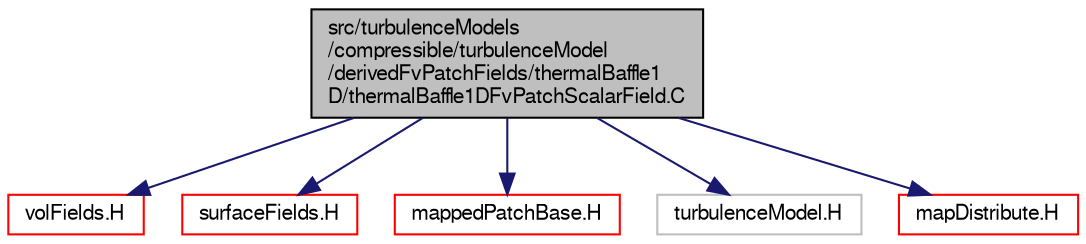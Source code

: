 digraph "src/turbulenceModels/compressible/turbulenceModel/derivedFvPatchFields/thermalBaffle1D/thermalBaffle1DFvPatchScalarField.C"
{
  bgcolor="transparent";
  edge [fontname="FreeSans",fontsize="10",labelfontname="FreeSans",labelfontsize="10"];
  node [fontname="FreeSans",fontsize="10",shape=record];
  Node0 [label="src/turbulenceModels\l/compressible/turbulenceModel\l/derivedFvPatchFields/thermalBaffle1\lD/thermalBaffle1DFvPatchScalarField.C",height=0.2,width=0.4,color="black", fillcolor="grey75", style="filled", fontcolor="black"];
  Node0 -> Node1 [color="midnightblue",fontsize="10",style="solid",fontname="FreeSans"];
  Node1 [label="volFields.H",height=0.2,width=0.4,color="red",URL="$a02750.html"];
  Node0 -> Node300 [color="midnightblue",fontsize="10",style="solid",fontname="FreeSans"];
  Node300 [label="surfaceFields.H",height=0.2,width=0.4,color="red",URL="$a02735.html",tooltip="Foam::surfaceFields. "];
  Node0 -> Node307 [color="midnightblue",fontsize="10",style="solid",fontname="FreeSans"];
  Node307 [label="mappedPatchBase.H",height=0.2,width=0.4,color="red",URL="$a07595.html"];
  Node0 -> Node327 [color="midnightblue",fontsize="10",style="solid",fontname="FreeSans"];
  Node327 [label="turbulenceModel.H",height=0.2,width=0.4,color="grey75"];
  Node0 -> Node328 [color="midnightblue",fontsize="10",style="solid",fontname="FreeSans"];
  Node328 [label="mapDistribute.H",height=0.2,width=0.4,color="red",URL="$a11576.html"];
}
